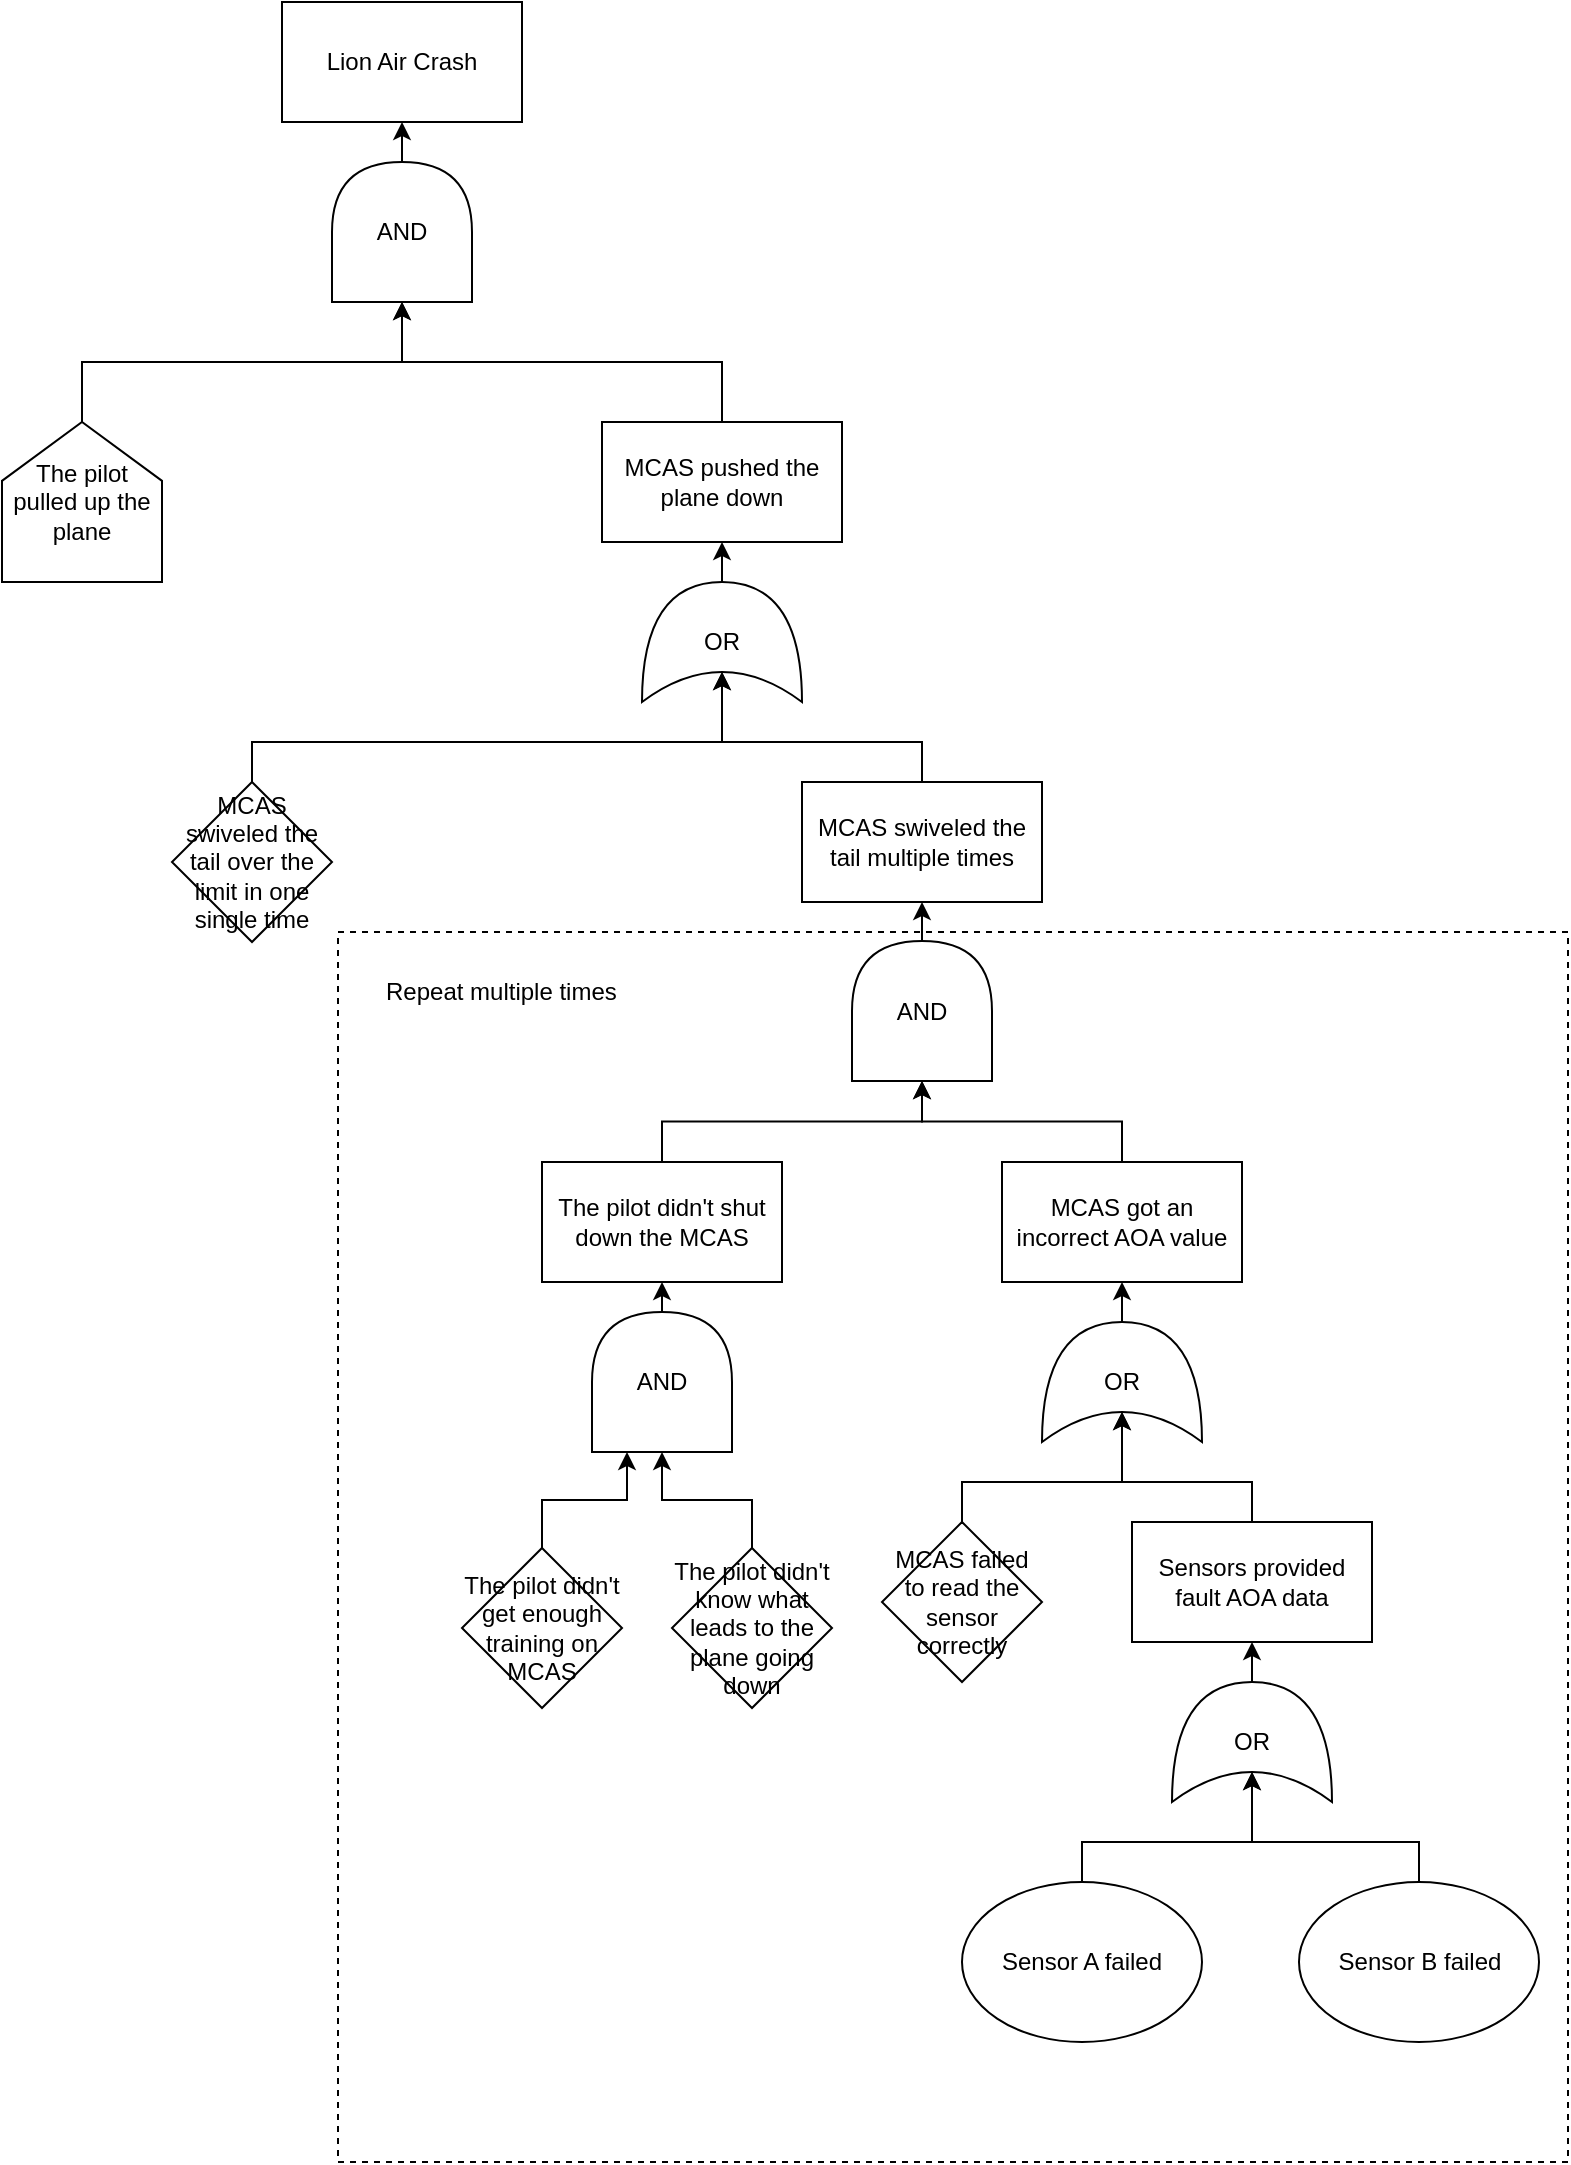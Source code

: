 <mxfile version="10.6.5" type="device"><diagram id="YGINKxZ_VW3sYXED4e3I" name="Page-1"><mxGraphModel dx="1394" dy="764" grid="1" gridSize="10" guides="1" tooltips="1" connect="1" arrows="1" fold="1" page="1" pageScale="1" pageWidth="850" pageHeight="1100" math="0" shadow="0"><root><mxCell id="0"/><mxCell id="1" parent="0"/><mxCell id="I8_9GGC7UYeJjl1Sl8tP-34" value="" style="whiteSpace=wrap;html=1;aspect=fixed;rounded=0;shadow=0;comic=0;dashed=1;" parent="1" vertex="1"><mxGeometry x="308" y="475" width="615" height="615" as="geometry"/></mxCell><mxCell id="-_1ylcMl6WJJi_4vvNuX-1" value="Lion Air Crash" style="rounded=0;whiteSpace=wrap;html=1;" parent="1" vertex="1"><mxGeometry x="280" y="10" width="120" height="60" as="geometry"/></mxCell><mxCell id="I8_9GGC7UYeJjl1Sl8tP-8" style="edgeStyle=orthogonalEdgeStyle;rounded=0;orthogonalLoop=1;jettySize=auto;html=1;exitX=0.5;exitY=0;exitDx=0;exitDy=0;entryX=0;entryY=0.5;entryDx=0;entryDy=0;" parent="1" source="-_1ylcMl6WJJi_4vvNuX-4" target="I8_9GGC7UYeJjl1Sl8tP-5" edge="1"><mxGeometry relative="1" as="geometry"/></mxCell><mxCell id="-_1ylcMl6WJJi_4vvNuX-4" value="MCAS pushed the plane down" style="rounded=0;whiteSpace=wrap;html=1;" parent="1" vertex="1"><mxGeometry x="440" y="220" width="120" height="60" as="geometry"/></mxCell><mxCell id="I8_9GGC7UYeJjl1Sl8tP-7" style="edgeStyle=orthogonalEdgeStyle;rounded=0;orthogonalLoop=1;jettySize=auto;html=1;exitX=0.5;exitY=1;exitDx=0;exitDy=0;" parent="1" source="I8_9GGC7UYeJjl1Sl8tP-3" target="I8_9GGC7UYeJjl1Sl8tP-5" edge="1"><mxGeometry relative="1" as="geometry"/></mxCell><mxCell id="I8_9GGC7UYeJjl1Sl8tP-3" value="The pilot pulled up the plane" style="shape=offPageConnector;whiteSpace=wrap;html=1;rounded=0;shadow=0;comic=0;direction=west;size=0.368;" parent="1" vertex="1"><mxGeometry x="140" y="220" width="80" height="80" as="geometry"/></mxCell><mxCell id="I8_9GGC7UYeJjl1Sl8tP-6" style="edgeStyle=orthogonalEdgeStyle;rounded=0;orthogonalLoop=1;jettySize=auto;html=1;exitX=1;exitY=0.5;exitDx=0;exitDy=0;entryX=0.5;entryY=1;entryDx=0;entryDy=0;" parent="1" source="I8_9GGC7UYeJjl1Sl8tP-5" target="-_1ylcMl6WJJi_4vvNuX-1" edge="1"><mxGeometry relative="1" as="geometry"/></mxCell><mxCell id="I8_9GGC7UYeJjl1Sl8tP-5" value="AND" style="shape=delay;whiteSpace=wrap;html=1;rounded=1;shadow=0;comic=0;direction=north;" parent="1" vertex="1"><mxGeometry x="305" y="90" width="70" height="70" as="geometry"/></mxCell><mxCell id="I8_9GGC7UYeJjl1Sl8tP-10" style="edgeStyle=orthogonalEdgeStyle;rounded=0;orthogonalLoop=1;jettySize=auto;html=1;exitX=1;exitY=0.5;exitDx=0;exitDy=0;exitPerimeter=0;entryX=0.5;entryY=1;entryDx=0;entryDy=0;" parent="1" source="I8_9GGC7UYeJjl1Sl8tP-9" target="-_1ylcMl6WJJi_4vvNuX-4" edge="1"><mxGeometry relative="1" as="geometry"/></mxCell><mxCell id="I8_9GGC7UYeJjl1Sl8tP-9" value="OR" style="shape=xor;whiteSpace=wrap;html=1;rounded=1;shadow=0;comic=0;direction=north;" parent="1" vertex="1"><mxGeometry x="460" y="300" width="80" height="60" as="geometry"/></mxCell><mxCell id="I8_9GGC7UYeJjl1Sl8tP-14" style="edgeStyle=orthogonalEdgeStyle;rounded=0;orthogonalLoop=1;jettySize=auto;html=1;exitX=0.5;exitY=0;exitDx=0;exitDy=0;entryX=0.25;entryY=0.5;entryDx=0;entryDy=0;entryPerimeter=0;" parent="1" source="I8_9GGC7UYeJjl1Sl8tP-11" target="I8_9GGC7UYeJjl1Sl8tP-9" edge="1"><mxGeometry relative="1" as="geometry"/></mxCell><mxCell id="I8_9GGC7UYeJjl1Sl8tP-11" value="MCAS swiveled the tail multiple times" style="rounded=0;whiteSpace=wrap;html=1;" parent="1" vertex="1"><mxGeometry x="540" y="400" width="120" height="60" as="geometry"/></mxCell><mxCell id="I8_9GGC7UYeJjl1Sl8tP-18" style="edgeStyle=orthogonalEdgeStyle;rounded=0;orthogonalLoop=1;jettySize=auto;html=1;exitX=0.5;exitY=0;exitDx=0;exitDy=0;entryX=0;entryY=0.5;entryDx=0;entryDy=0;" parent="1" source="I8_9GGC7UYeJjl1Sl8tP-15" target="I8_9GGC7UYeJjl1Sl8tP-17" edge="1"><mxGeometry relative="1" as="geometry"/></mxCell><mxCell id="I8_9GGC7UYeJjl1Sl8tP-15" value="MCAS got an incorrect AOA value" style="rounded=0;whiteSpace=wrap;html=1;" parent="1" vertex="1"><mxGeometry x="640" y="590" width="120" height="60" as="geometry"/></mxCell><mxCell id="I8_9GGC7UYeJjl1Sl8tP-20" style="edgeStyle=orthogonalEdgeStyle;rounded=0;orthogonalLoop=1;jettySize=auto;html=1;exitX=1;exitY=0.5;exitDx=0;exitDy=0;entryX=0.5;entryY=1;entryDx=0;entryDy=0;" parent="1" source="I8_9GGC7UYeJjl1Sl8tP-17" target="I8_9GGC7UYeJjl1Sl8tP-11" edge="1"><mxGeometry relative="1" as="geometry"/></mxCell><mxCell id="I8_9GGC7UYeJjl1Sl8tP-17" value="AND" style="shape=delay;whiteSpace=wrap;html=1;rounded=1;shadow=0;comic=0;direction=north;" parent="1" vertex="1"><mxGeometry x="565" y="479.5" width="70" height="70" as="geometry"/></mxCell><mxCell id="I8_9GGC7UYeJjl1Sl8tP-26" style="edgeStyle=orthogonalEdgeStyle;rounded=0;orthogonalLoop=1;jettySize=auto;html=1;exitX=0.5;exitY=0;exitDx=0;exitDy=0;entryX=0.25;entryY=0.5;entryDx=0;entryDy=0;entryPerimeter=0;" parent="1" source="I8_9GGC7UYeJjl1Sl8tP-22" target="I8_9GGC7UYeJjl1Sl8tP-23" edge="1"><mxGeometry relative="1" as="geometry"/></mxCell><mxCell id="I8_9GGC7UYeJjl1Sl8tP-22" value="MCAS failed to read the sensor correctly" style="rhombus;whiteSpace=wrap;html=1;rounded=0;shadow=0;comic=0;" parent="1" vertex="1"><mxGeometry x="580" y="770" width="80" height="80" as="geometry"/></mxCell><mxCell id="I8_9GGC7UYeJjl1Sl8tP-24" style="edgeStyle=orthogonalEdgeStyle;rounded=0;orthogonalLoop=1;jettySize=auto;html=1;exitX=1;exitY=0.5;exitDx=0;exitDy=0;exitPerimeter=0;entryX=0.5;entryY=1;entryDx=0;entryDy=0;" parent="1" source="I8_9GGC7UYeJjl1Sl8tP-23" target="I8_9GGC7UYeJjl1Sl8tP-15" edge="1"><mxGeometry relative="1" as="geometry"/></mxCell><mxCell id="I8_9GGC7UYeJjl1Sl8tP-23" value="OR" style="shape=xor;whiteSpace=wrap;html=1;rounded=1;shadow=0;comic=0;direction=north;" parent="1" vertex="1"><mxGeometry x="660" y="670" width="80" height="60" as="geometry"/></mxCell><mxCell id="I8_9GGC7UYeJjl1Sl8tP-27" style="edgeStyle=orthogonalEdgeStyle;rounded=0;orthogonalLoop=1;jettySize=auto;html=1;exitX=0.5;exitY=0;exitDx=0;exitDy=0;entryX=0.25;entryY=0.5;entryDx=0;entryDy=0;entryPerimeter=0;" parent="1" source="I8_9GGC7UYeJjl1Sl8tP-25" target="I8_9GGC7UYeJjl1Sl8tP-23" edge="1"><mxGeometry relative="1" as="geometry"/></mxCell><mxCell id="I8_9GGC7UYeJjl1Sl8tP-25" value="Sensors provided fault AOA data" style="rounded=0;whiteSpace=wrap;html=1;shadow=0;comic=0;" parent="1" vertex="1"><mxGeometry x="705" y="770" width="120" height="60" as="geometry"/></mxCell><mxCell id="I8_9GGC7UYeJjl1Sl8tP-31" style="edgeStyle=orthogonalEdgeStyle;rounded=0;orthogonalLoop=1;jettySize=auto;html=1;exitX=0.5;exitY=0;exitDx=0;exitDy=0;entryX=0.25;entryY=0.5;entryDx=0;entryDy=0;entryPerimeter=0;" parent="1" source="I8_9GGC7UYeJjl1Sl8tP-28" target="I8_9GGC7UYeJjl1Sl8tP-30" edge="1"><mxGeometry relative="1" as="geometry"/></mxCell><mxCell id="I8_9GGC7UYeJjl1Sl8tP-28" value="Sensor A failed" style="ellipse;whiteSpace=wrap;html=1;" parent="1" vertex="1"><mxGeometry x="620" y="950" width="120" height="80" as="geometry"/></mxCell><mxCell id="I8_9GGC7UYeJjl1Sl8tP-32" style="edgeStyle=orthogonalEdgeStyle;rounded=0;orthogonalLoop=1;jettySize=auto;html=1;exitX=0.5;exitY=0;exitDx=0;exitDy=0;entryX=0.25;entryY=0.5;entryDx=0;entryDy=0;entryPerimeter=0;" parent="1" source="I8_9GGC7UYeJjl1Sl8tP-29" target="I8_9GGC7UYeJjl1Sl8tP-30" edge="1"><mxGeometry relative="1" as="geometry"/></mxCell><mxCell id="I8_9GGC7UYeJjl1Sl8tP-29" value="Sensor B failed" style="ellipse;whiteSpace=wrap;html=1;" parent="1" vertex="1"><mxGeometry x="788.5" y="950" width="120" height="80" as="geometry"/></mxCell><mxCell id="I8_9GGC7UYeJjl1Sl8tP-33" style="edgeStyle=orthogonalEdgeStyle;rounded=0;orthogonalLoop=1;jettySize=auto;html=1;exitX=1;exitY=0.5;exitDx=0;exitDy=0;exitPerimeter=0;entryX=0.5;entryY=1;entryDx=0;entryDy=0;" parent="1" source="I8_9GGC7UYeJjl1Sl8tP-30" target="I8_9GGC7UYeJjl1Sl8tP-25" edge="1"><mxGeometry relative="1" as="geometry"/></mxCell><mxCell id="I8_9GGC7UYeJjl1Sl8tP-30" value="OR" style="shape=xor;whiteSpace=wrap;html=1;rounded=1;shadow=0;comic=0;direction=north;" parent="1" vertex="1"><mxGeometry x="725" y="850" width="80" height="60" as="geometry"/></mxCell><mxCell id="I8_9GGC7UYeJjl1Sl8tP-35" value="Repeat multiple times" style="text;html=1;resizable=0;points=[];autosize=1;align=left;verticalAlign=top;spacingTop=-4;" parent="1" vertex="1"><mxGeometry x="330" y="494.5" width="130" height="20" as="geometry"/></mxCell><mxCell id="Q4cxRGvjyfkAUCmdBKqA-2" style="edgeStyle=orthogonalEdgeStyle;rounded=0;orthogonalLoop=1;jettySize=auto;html=1;exitX=0.5;exitY=0;exitDx=0;exitDy=0;" edge="1" parent="1" source="Q4cxRGvjyfkAUCmdBKqA-1" target="I8_9GGC7UYeJjl1Sl8tP-17"><mxGeometry relative="1" as="geometry"/></mxCell><mxCell id="Q4cxRGvjyfkAUCmdBKqA-1" value="The pilot didn't shut down the MCAS" style="rounded=0;whiteSpace=wrap;html=1;" vertex="1" parent="1"><mxGeometry x="410" y="590" width="120" height="60" as="geometry"/></mxCell><mxCell id="Q4cxRGvjyfkAUCmdBKqA-4" style="edgeStyle=orthogonalEdgeStyle;rounded=0;orthogonalLoop=1;jettySize=auto;html=1;exitX=1;exitY=0.5;exitDx=0;exitDy=0;entryX=0.5;entryY=1;entryDx=0;entryDy=0;" edge="1" parent="1" source="Q4cxRGvjyfkAUCmdBKqA-3" target="Q4cxRGvjyfkAUCmdBKqA-1"><mxGeometry relative="1" as="geometry"/></mxCell><mxCell id="Q4cxRGvjyfkAUCmdBKqA-3" value="AND" style="shape=delay;whiteSpace=wrap;html=1;rounded=1;shadow=0;comic=0;direction=north;" vertex="1" parent="1"><mxGeometry x="435" y="665" width="70" height="70" as="geometry"/></mxCell><mxCell id="Q4cxRGvjyfkAUCmdBKqA-6" style="edgeStyle=orthogonalEdgeStyle;rounded=0;orthogonalLoop=1;jettySize=auto;html=1;exitX=0.5;exitY=0;exitDx=0;exitDy=0;entryX=0;entryY=0.25;entryDx=0;entryDy=0;" edge="1" parent="1" source="Q4cxRGvjyfkAUCmdBKqA-5" target="Q4cxRGvjyfkAUCmdBKqA-3"><mxGeometry relative="1" as="geometry"/></mxCell><mxCell id="Q4cxRGvjyfkAUCmdBKqA-5" value="The pilot didn't get enough training on MCAS" style="rhombus;whiteSpace=wrap;html=1;" vertex="1" parent="1"><mxGeometry x="370" y="783" width="80" height="80" as="geometry"/></mxCell><mxCell id="Q4cxRGvjyfkAUCmdBKqA-8" style="edgeStyle=orthogonalEdgeStyle;rounded=0;orthogonalLoop=1;jettySize=auto;html=1;exitX=0.5;exitY=0;exitDx=0;exitDy=0;" edge="1" parent="1" source="Q4cxRGvjyfkAUCmdBKqA-7" target="Q4cxRGvjyfkAUCmdBKqA-3"><mxGeometry relative="1" as="geometry"/></mxCell><mxCell id="Q4cxRGvjyfkAUCmdBKqA-7" value="The pilot didn't know what leads to the plane going down" style="rhombus;whiteSpace=wrap;html=1;" vertex="1" parent="1"><mxGeometry x="475" y="783" width="80" height="80" as="geometry"/></mxCell><mxCell id="Q4cxRGvjyfkAUCmdBKqA-11" style="edgeStyle=orthogonalEdgeStyle;rounded=0;orthogonalLoop=1;jettySize=auto;html=1;exitX=0.5;exitY=0;exitDx=0;exitDy=0;entryX=0.25;entryY=0.5;entryDx=0;entryDy=0;entryPerimeter=0;" edge="1" parent="1" source="Q4cxRGvjyfkAUCmdBKqA-10" target="I8_9GGC7UYeJjl1Sl8tP-9"><mxGeometry relative="1" as="geometry"/></mxCell><mxCell id="Q4cxRGvjyfkAUCmdBKqA-10" value="&lt;span&gt;MCAS swiveled the tail over the limit in one single time&lt;/span&gt;" style="rhombus;whiteSpace=wrap;html=1;" vertex="1" parent="1"><mxGeometry x="225" y="400" width="80" height="80" as="geometry"/></mxCell></root></mxGraphModel></diagram></mxfile>